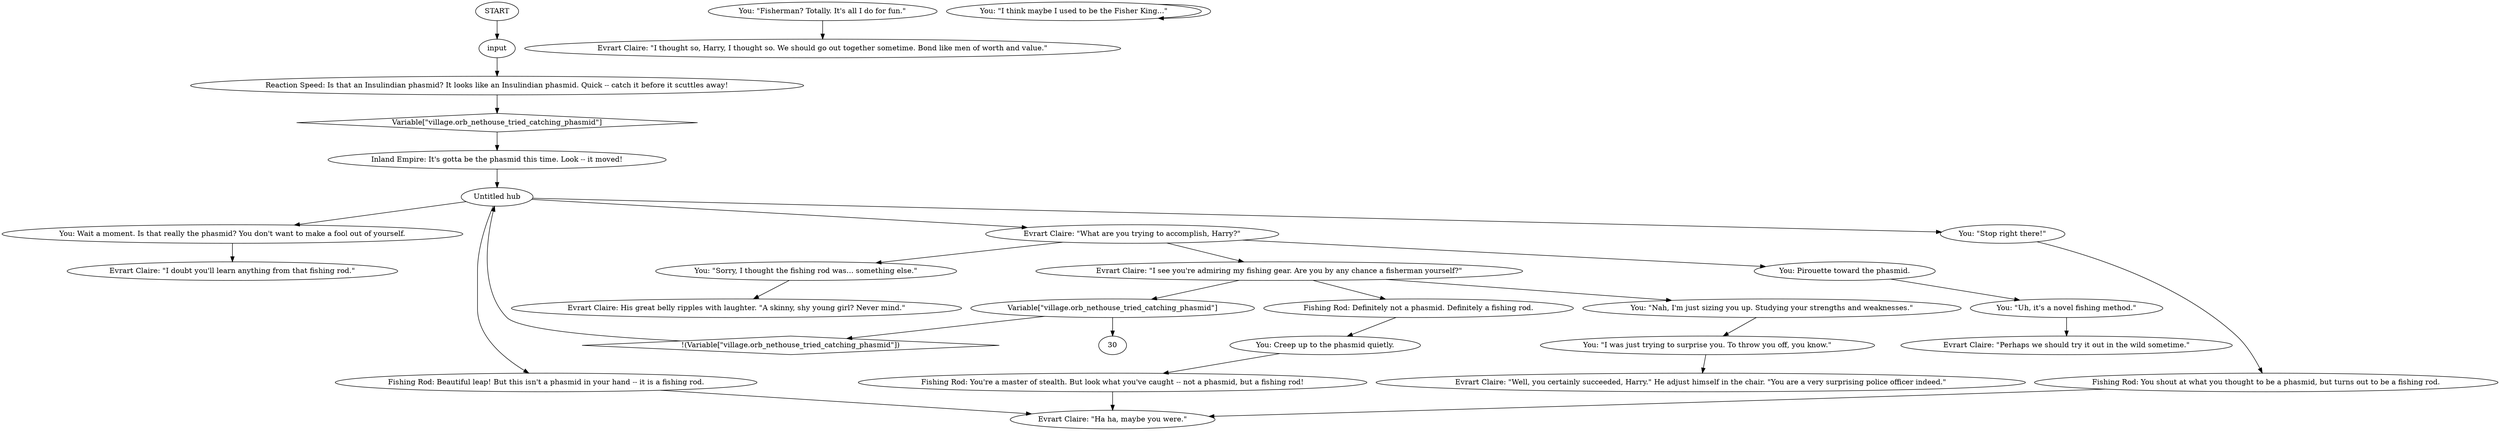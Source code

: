 # EVRART ORB / fishing rod convo
# Quick attempt to catch the fishing rod...
# ==================================================
digraph G {
	  0 [label="START"];
	  1 [label="input"];
	  2 [label="You: Wait a moment. Is that really the phasmid? You don't want to make a fool out of yourself."];
	  3 [label="Evrart Claire: \"I thought so, Harry, I thought so. We should go out together sometime. Bond like men of worth and value.\""];
	  4 [label="Reaction Speed: Is that an Insulindian phasmid? It looks like an Insulindian phasmid. Quick -- catch it before it scuttles away!"];
	  5 [label="Evrart Claire: His great belly ripples with laughter. \"A skinny, shy young girl? Never mind.\""];
	  6 [label="Evrart Claire: \"Perhaps we should try it out in the wild sometime.\""];
	  7 [label="You: \"Sorry, I thought the fishing rod was... something else.\""];
	  8 [label="Evrart Claire: \"Well, you certainly succeeded, Harry.\" He adjust himself in the chair. \"You are a very surprising police officer indeed.\""];
	  9 [label="You: \"Nah, I'm just sizing you up. Studying your strengths and weaknesses.\""];
	  10 [label="Fishing Rod: You're a master of stealth. But look what you've caught -- not a phasmid, but a fishing rod!"];
	  11 [label="Untitled hub"];
	  12 [label="Fishing Rod: You shout at what you thought to be a phasmid, but turns out to be a fishing rod."];
	  13 [label="Inland Empire: It's gotta be the phasmid this time. Look -- it moved!"];
	  14 [label="You: \"Fisherman? Totally. It's all I do for fun.\""];
	  15 [label="Fishing Rod: Definitely not a phasmid. Definitely a fishing rod."];
	  16 [label="Evrart Claire: \"I doubt you'll learn anything from that fishing rod.\""];
	  17 [label="You: \"I was just trying to surprise you. To throw you off, you know.\""];
	  18 [label="Evrart Claire: \"I see you're admiring my fishing gear. Are you by any chance a fisherman yourself?\""];
	  19 [label="You: Creep up to the phasmid quietly."];
	  20 [label="You: \"Stop right there!\""];
	  21 [label="Fishing Rod: Beautiful leap! But this isn't a phasmid in your hand -- it is a fishing rod."];
	  22 [label="You: \"Uh, it's a novel fishing method.\""];
	  23 [label="You: Pirouette toward the phasmid."];
	  24 [label="Evrart Claire: \"What are you trying to accomplish, Harry?\""];
	  25 [label="Evrart Claire: \"Ha ha, maybe you were.\""];
	  26 [label="You: \"I think maybe I used to be the Fisher King...\""];
	  27 [label="Variable[\"village.orb_nethouse_tried_catching_phasmid\"]"];
	  28 [label="Variable[\"village.orb_nethouse_tried_catching_phasmid\"]", shape=diamond];
	  29 [label="!(Variable[\"village.orb_nethouse_tried_catching_phasmid\"])", shape=diamond];
	  0 -> 1
	  1 -> 4
	  2 -> 16
	  4 -> 28
	  7 -> 5
	  9 -> 17
	  10 -> 25
	  11 -> 24
	  11 -> 2
	  11 -> 20
	  11 -> 21
	  12 -> 25
	  13 -> 11
	  14 -> 3
	  15 -> 19
	  17 -> 8
	  18 -> 9
	  18 -> 27
	  18 -> 15
	  19 -> 10
	  20 -> 12
	  21 -> 25
	  22 -> 6
	  23 -> 22
	  24 -> 18
	  24 -> 7
	  24 -> 23
	  26 -> 26
	  27 -> 29
	  27 -> 30
	  28 -> 13
	  29 -> 11
}

